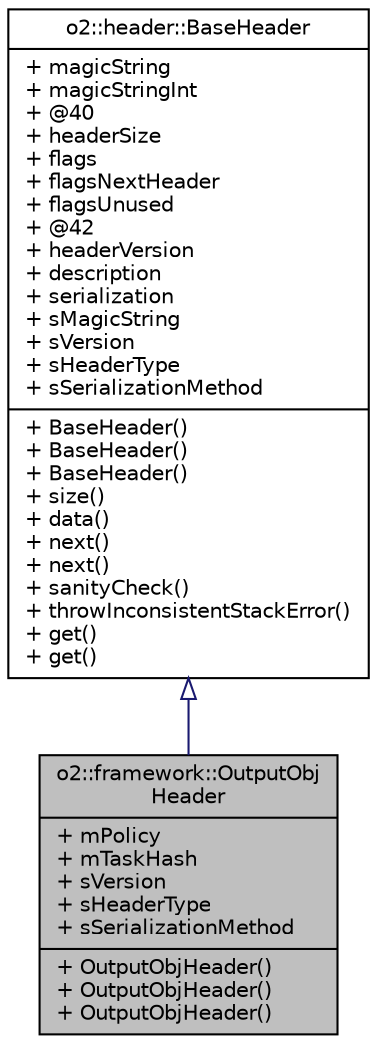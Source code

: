 digraph "o2::framework::OutputObjHeader"
{
 // INTERACTIVE_SVG=YES
  bgcolor="transparent";
  edge [fontname="Helvetica",fontsize="10",labelfontname="Helvetica",labelfontsize="10"];
  node [fontname="Helvetica",fontsize="10",shape=record];
  Node0 [label="{o2::framework::OutputObj\lHeader\n|+ mPolicy\l+ mTaskHash\l+ sVersion\l+ sHeaderType\l+ sSerializationMethod\l|+ OutputObjHeader()\l+ OutputObjHeader()\l+ OutputObjHeader()\l}",height=0.2,width=0.4,color="black", fillcolor="grey75", style="filled", fontcolor="black"];
  Node1 -> Node0 [dir="back",color="midnightblue",fontsize="10",style="solid",arrowtail="onormal",fontname="Helvetica"];
  Node1 [label="{o2::header::BaseHeader\n|+ magicString\l+ magicStringInt\l+ @40\l+ headerSize\l+ flags\l+ flagsNextHeader\l+ flagsUnused\l+ @42\l+ headerVersion\l+ description\l+ serialization\l+ sMagicString\l+ sVersion\l+ sHeaderType\l+ sSerializationMethod\l|+ BaseHeader()\l+ BaseHeader()\l+ BaseHeader()\l+ size()\l+ data()\l+ next()\l+ next()\l+ sanityCheck()\l+ throwInconsistentStackError()\l+ get()\l+ get()\l}",height=0.2,width=0.4,color="black",URL="$d8/dbd/structo2_1_1header_1_1BaseHeader.html",tooltip="the base header struct Every header type must begin (i.e. derive) with this. Don&#39;t use this struct di..."];
}
